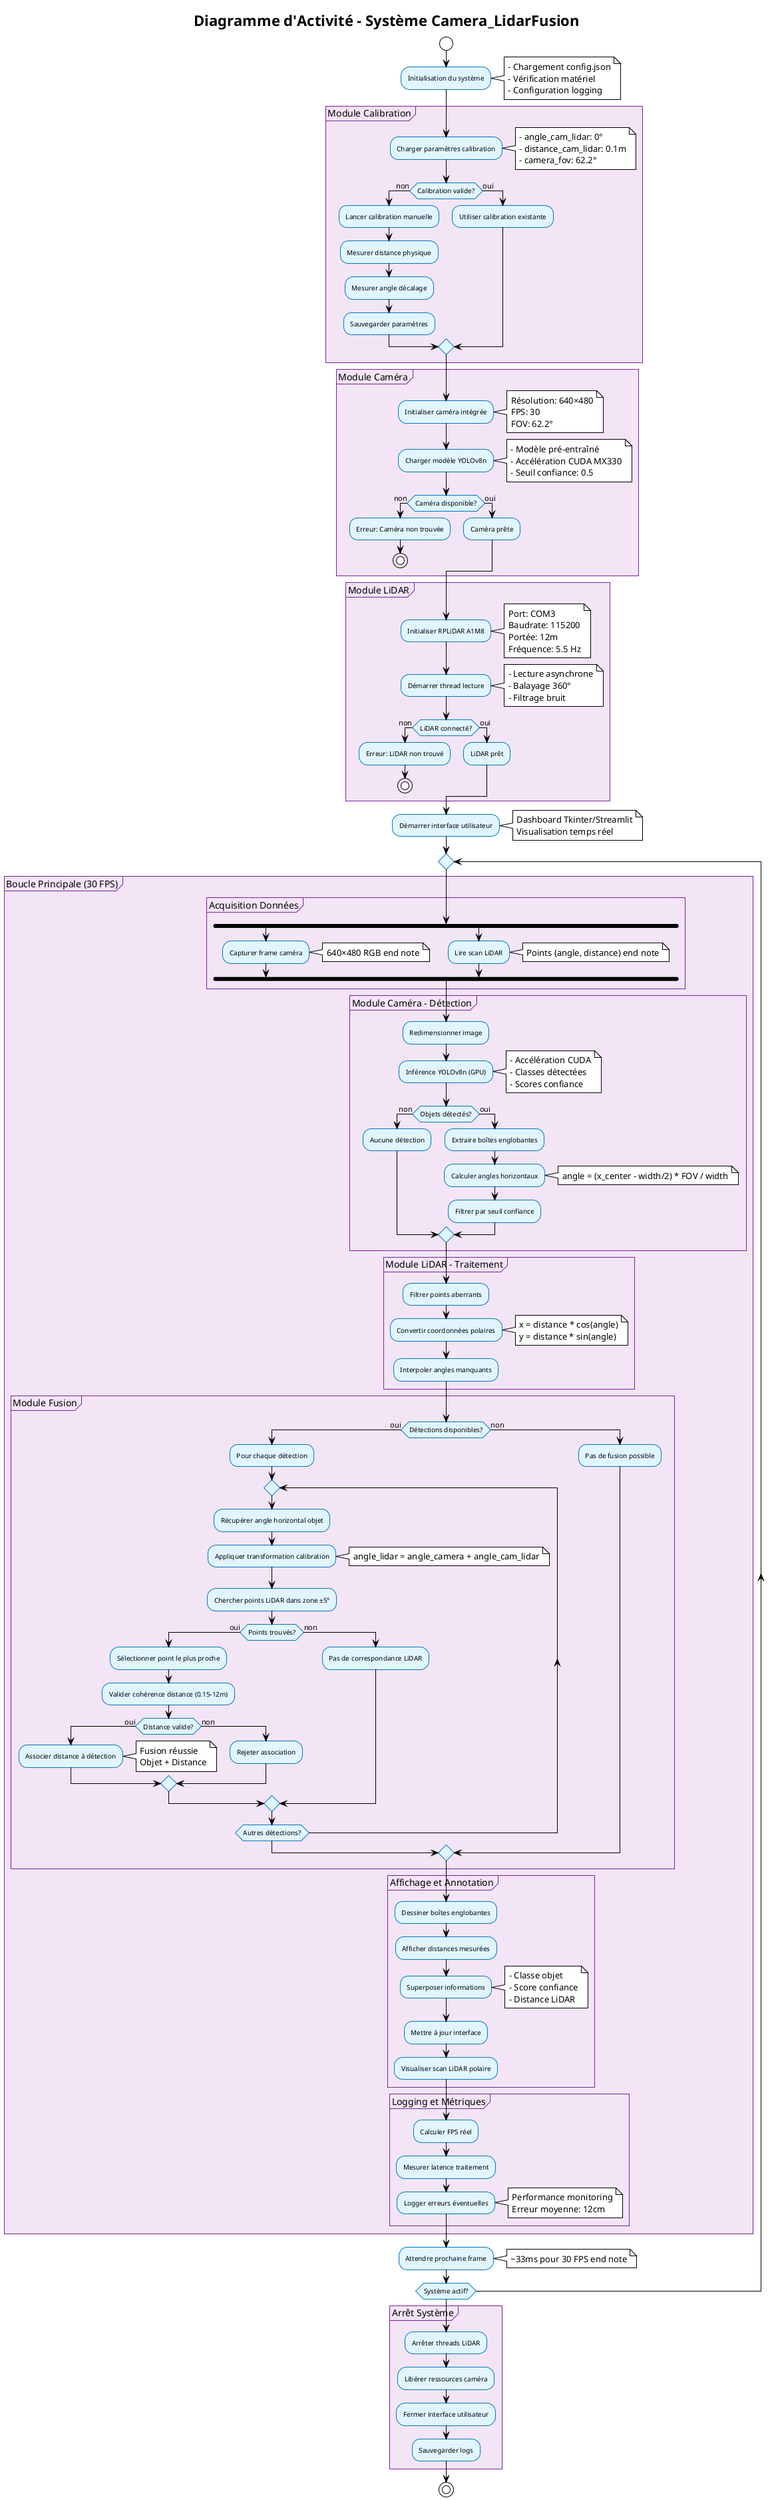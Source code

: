 @startuml Camera_LidarFusion_Activity_Diagram

!theme plain
skinparam backgroundColor #FFFFFF
skinparam activity {
    BackgroundColor #E1F5FE
    BorderColor #0277BD
    FontSize 10
}
skinparam partition {
    BackgroundColor #F3E5F5
    BorderColor #7B1FA2
}

title Diagramme d'Activité - Système Camera_LidarFusion

start

:Initialisation du système;
note right
  - Chargement config.json
  - Vérification matériel
  - Configuration logging
end note

partition "Module Calibration" {
    :Charger paramètres calibration;
    note right
      - angle_cam_lidar: 0°
      - distance_cam_lidar: 0.1m
      - camera_fov: 62.2°
    end note
    
    if (Calibration valide?) then (non)
        :Lancer calibration manuelle;
        :Mesurer distance physique;
        :Mesurer angle décalage;
        :Sauvegarder paramètres;
    else (oui)
        :Utiliser calibration existante;
    endif
}

partition "Module Caméra" {
    :Initialiser caméra intégrée;
    note right
      Résolution: 640×480
      FPS: 30
      FOV: 62.2°
    end note
    
    :Charger modèle YOLOv8n;
    note right
      - Modèle pré-entraîné
      - Accélération CUDA MX330
      - Seuil confiance: 0.5
    end note
    
    if (Caméra disponible?) then (non)
        :Erreur: Caméra non trouvée;
        stop
    else (oui)
        :Caméra prête;
    endif
}

partition "Module LiDAR" {
    :Initialiser RPLiDAR A1M8;
    note right
      Port: COM3
      Baudrate: 115200
      Portée: 12m
      Fréquence: 5.5 Hz
    end note
    
    :Démarrer thread lecture;
    note right
      - Lecture asynchrone
      - Balayage 360°
      - Filtrage bruit
    end note
    
    if (LiDAR connecté?) then (non)
        :Erreur: LiDAR non trouvé;
        stop
    else (oui)
        :LiDAR prêt;
    endif
}

:Démarrer interface utilisateur;
note right
  Dashboard Tkinter/Streamlit
  Visualisation temps réel
end note

repeat
    partition "Boucle Principale (30 FPS)" {
        
        partition "Acquisition Données" {
            fork
                :Capturer frame caméra;
                note right: 640×480 RGB end note
            fork again
                :Lire scan LiDAR;
                note right: Points (angle, distance) end note
            end fork
        }
        
        partition "Module Caméra - Détection" {
            :Redimensionner image;
            :Inférence YOLOv8n (GPU);
            note right
              - Accélération CUDA
              - Classes détectées
              - Scores confiance
            end note
            
            if (Objets détectés?) then (non)
                :Aucune détection;
            else (oui)
                :Extraire boîtes englobantes;
                :Calculer angles horizontaux;
                note right
                  angle = (x_center - width/2) * FOV / width
                end note
                :Filtrer par seuil confiance;
            endif
        }
        
        partition "Module LiDAR - Traitement" {
            :Filtrer points aberrants;
            :Convertir coordonnées polaires;
            note right
              x = distance * cos(angle)
              y = distance * sin(angle)
            end note
            :Interpoler angles manquants;
        }
        
        partition "Module Fusion" {
            if (Détections disponibles?) then (oui)
                :Pour chaque détection;
                repeat
                    :Récupérer angle horizontal objet;
                    :Appliquer transformation calibration;
                    note right
                      angle_lidar = angle_camera + angle_cam_lidar
                    end note
                    
                    :Chercher points LiDAR dans zone ±5°;
                    
                    if (Points trouvés?) then (oui)
                        :Sélectionner point le plus proche;
                        :Valider cohérence distance (0.15-12m);
                        
                        if (Distance valide?) then (oui)
                            :Associer distance à détection;
                            note right
                              Fusion réussie
                              Objet + Distance
                            end note
                        else (non)
                            :Rejeter association;
                        endif
                    else (non)
                        :Pas de correspondance LiDAR;
                    endif
                repeat while (Autres détections?)
            else (non)
                :Pas de fusion possible;
            endif
        }
        
        partition "Affichage et Annotation" {
            :Dessiner boîtes englobantes;
            :Afficher distances mesurées;
            :Superposer informations;
            note right
              - Classe objet
              - Score confiance
              - Distance LiDAR
            end note
            
            :Mettre à jour interface;
            :Visualiser scan LiDAR polaire;
        }
        
        partition "Logging et Métriques" {
            :Calculer FPS réel;
            :Mesurer latence traitement;
            :Logger erreurs éventuelles;
            note right
              Performance monitoring
              Erreur moyenne: 12cm
            end note
        }
    }
    
    :Attendre prochaine frame;
    note right: ~33ms pour 30 FPS end note

repeat while (Système actif?)

partition "Arrêt Système" {
    :Arrêter threads LiDAR;
    :Libérer ressources caméra;
    :Fermer interface utilisateur;
    :Sauvegarder logs;
}

stop

@enduml
